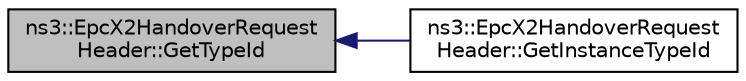 digraph "ns3::EpcX2HandoverRequestHeader::GetTypeId"
{
  edge [fontname="Helvetica",fontsize="10",labelfontname="Helvetica",labelfontsize="10"];
  node [fontname="Helvetica",fontsize="10",shape=record];
  rankdir="LR";
  Node1 [label="ns3::EpcX2HandoverRequest\lHeader::GetTypeId",height=0.2,width=0.4,color="black", fillcolor="grey75", style="filled", fontcolor="black"];
  Node1 -> Node2 [dir="back",color="midnightblue",fontsize="10",style="solid"];
  Node2 [label="ns3::EpcX2HandoverRequest\lHeader::GetInstanceTypeId",height=0.2,width=0.4,color="black", fillcolor="white", style="filled",URL="$d7/db8/classns3_1_1EpcX2HandoverRequestHeader.html#a7b9b75e907ae9ba4e062decd0d4c96fd"];
}
